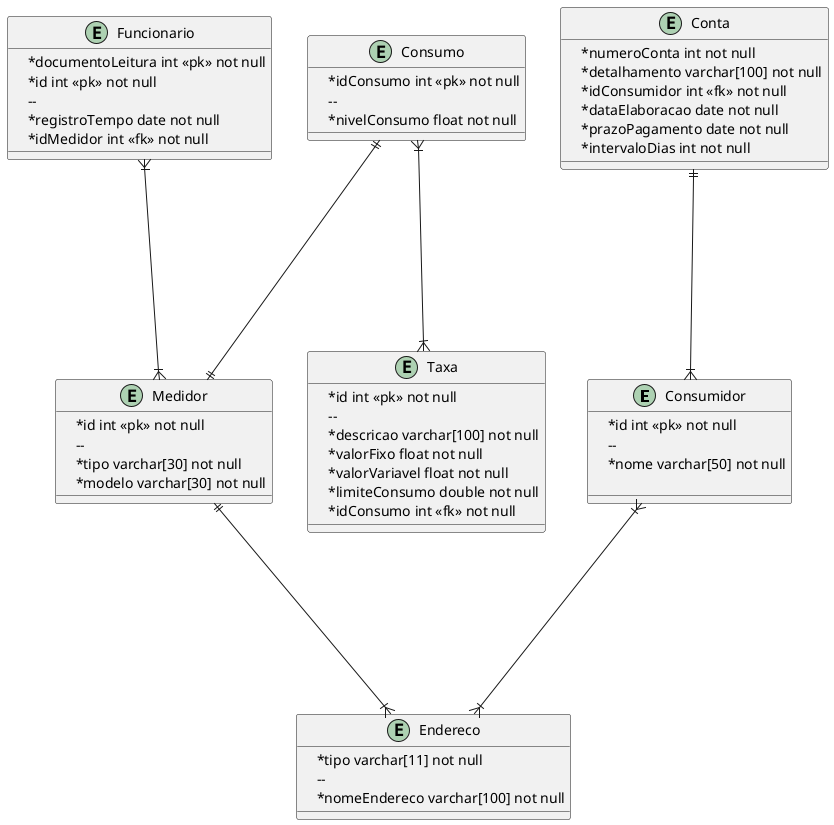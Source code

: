 @startuml 

entity Consumidor {
    *id int <<pk>> not null
    --
    *nome varchar[50] not null
    
}

entity Endereco{
    *tipo varchar[11] not null
    --
    *nomeEndereco varchar[100] not null
}

entity Medidor {
    *id int <<pk>> not null
    --
    *tipo varchar[30] not null
    *modelo varchar[30] not null

}

entity Funcionario{
    *documentoLeitura int <<pk>> not null
    *id int <<pk>> not null
    --
    *registroTempo date not null
    *idMedidor int <<fk>> not null

}

entity Taxa{
    *id int <<pk>> not null
    --
    *descricao varchar[100] not null
    *valorFixo float not null
    *valorVariavel float not null
    *limiteConsumo double not null
    *idConsumo int <<fk>> not null

}

entity Consumo{
    *idConsumo int <<pk>> not null
    --
    *nivelConsumo float not null
}                                                                                                                                                                                                                                                                                                                                                                                                                                                                                                                                                                                                                                                                                                                                                                                                                                                                                                                                                                                                                                                                                                                                                                                                                                                                                                                                                                                                                                                                                                                                                                                                                                                                                                                                                                                                                                                                                                                                                                                                                                                                                                                                                                                                                                                                                                                                                                                                                                                                                                                                                                                                                                                                                                                                                                                                                                                                                                                                                                                                                                                                                                                                                                                                                                                                                                                                                                                                                                                                                                                                                                                                                                                                                                                                                                                                                                                                                                                                                                                                                                                                                                                                                                                                                                                                                                                                                                                                                                                                                                                                                                                                                                                                                                                                                                                                                                                                                                                                                                                                                                                                                                                                                                                                                                                                                                                                                                                                                                                                                                                                                                                                                                                                                                                                                                                                                                                                                                                                                                                                                                                                                                                                                                                                                                                                                                                                                                                                                                                                                                                                                                                                                                                                                                                                                                                                                                                                                                                                                                                                     

entity Conta{
    *numeroConta int not null
    *detalhamento varchar[100] not null
    *idConsumidor int <<fk>> not null
    *dataElaboracao date not null
    *prazoPagamento date not null
    *intervaloDias int not null

}

Consumidor }|----|{Endereco
Medidor ||----|{ Endereco
Funcionario  }|----|{Medidor
Consumo }|----|{Taxa
Consumo ||----|| Medidor
Conta ||----|{ Consumidor

@enduml